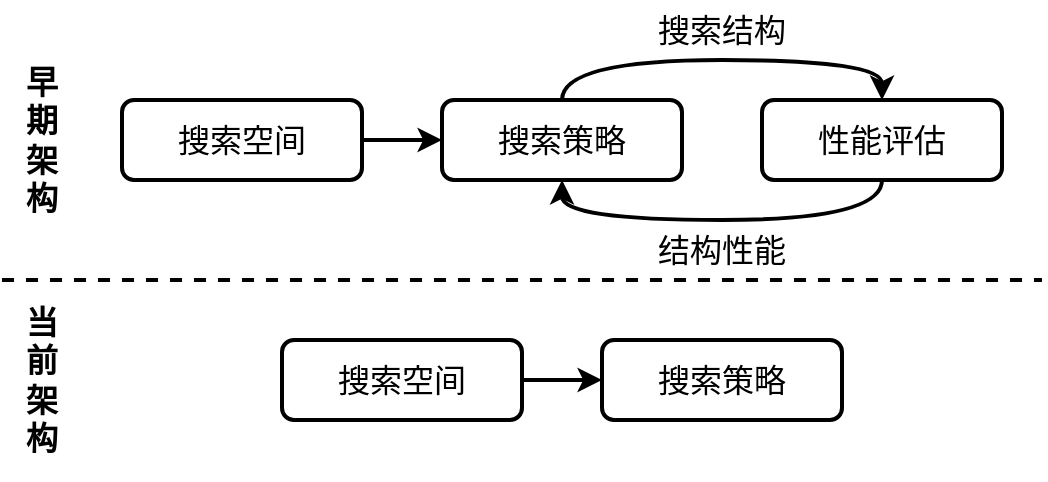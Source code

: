 <mxfile version="24.2.5" type="device">
  <diagram name="第 1 页" id="-igF9EWiKe5NhWIAdyq4">
    <mxGraphModel dx="2059" dy="1180" grid="1" gridSize="10" guides="1" tooltips="1" connect="1" arrows="1" fold="1" page="1" pageScale="1" pageWidth="827" pageHeight="1169" math="0" shadow="0">
      <root>
        <mxCell id="0" />
        <mxCell id="1" parent="0" />
        <mxCell id="iZlIE2iaRLnl1SZiPbrH-6" style="edgeStyle=none;rounded=0;orthogonalLoop=1;jettySize=auto;html=1;exitX=1;exitY=0.5;exitDx=0;exitDy=0;entryX=0;entryY=0.5;entryDx=0;entryDy=0;strokeWidth=2;" parent="1" source="iZlIE2iaRLnl1SZiPbrH-1" target="iZlIE2iaRLnl1SZiPbrH-3" edge="1">
          <mxGeometry relative="1" as="geometry" />
        </mxCell>
        <mxCell id="iZlIE2iaRLnl1SZiPbrH-1" value="&lt;font style=&quot;font-size: 16px;&quot;&gt;搜索空间&lt;/font&gt;" style="rounded=1;whiteSpace=wrap;html=1;strokeWidth=2;" parent="1" vertex="1">
          <mxGeometry x="60" y="50" width="120" height="40" as="geometry" />
        </mxCell>
        <mxCell id="iZlIE2iaRLnl1SZiPbrH-5" style="edgeStyle=orthogonalEdgeStyle;curved=1;rounded=0;orthogonalLoop=1;jettySize=auto;html=1;exitX=0.5;exitY=1;exitDx=0;exitDy=0;entryX=0.5;entryY=1;entryDx=0;entryDy=0;strokeWidth=2;" parent="1" source="iZlIE2iaRLnl1SZiPbrH-2" target="iZlIE2iaRLnl1SZiPbrH-3" edge="1">
          <mxGeometry relative="1" as="geometry" />
        </mxCell>
        <mxCell id="iZlIE2iaRLnl1SZiPbrH-2" value="&lt;font style=&quot;font-size: 16px;&quot;&gt;性能评估&lt;/font&gt;" style="rounded=1;whiteSpace=wrap;html=1;strokeWidth=2;" parent="1" vertex="1">
          <mxGeometry x="380" y="50" width="120" height="40" as="geometry" />
        </mxCell>
        <mxCell id="iZlIE2iaRLnl1SZiPbrH-4" style="edgeStyle=orthogonalEdgeStyle;curved=1;rounded=0;orthogonalLoop=1;jettySize=auto;html=1;exitX=0.5;exitY=0;exitDx=0;exitDy=0;entryX=0.5;entryY=0;entryDx=0;entryDy=0;strokeWidth=2;" parent="1" source="iZlIE2iaRLnl1SZiPbrH-3" target="iZlIE2iaRLnl1SZiPbrH-2" edge="1">
          <mxGeometry relative="1" as="geometry" />
        </mxCell>
        <mxCell id="iZlIE2iaRLnl1SZiPbrH-3" value="&lt;font style=&quot;font-size: 16px;&quot;&gt;搜索策略&lt;/font&gt;" style="rounded=1;whiteSpace=wrap;html=1;strokeWidth=2;" parent="1" vertex="1">
          <mxGeometry x="220" y="50" width="120" height="40" as="geometry" />
        </mxCell>
        <mxCell id="iZlIE2iaRLnl1SZiPbrH-14" style="edgeStyle=none;rounded=0;orthogonalLoop=1;jettySize=auto;html=1;exitX=1;exitY=0.5;exitDx=0;exitDy=0;entryX=0;entryY=0.5;entryDx=0;entryDy=0;strokeWidth=2;" parent="1" source="iZlIE2iaRLnl1SZiPbrH-7" target="iZlIE2iaRLnl1SZiPbrH-8" edge="1">
          <mxGeometry relative="1" as="geometry" />
        </mxCell>
        <mxCell id="iZlIE2iaRLnl1SZiPbrH-7" value="&lt;font style=&quot;font-size: 16px;&quot;&gt;搜索空间&lt;/font&gt;" style="rounded=1;whiteSpace=wrap;html=1;strokeWidth=2;" parent="1" vertex="1">
          <mxGeometry x="140" y="170" width="120" height="40" as="geometry" />
        </mxCell>
        <mxCell id="iZlIE2iaRLnl1SZiPbrH-8" value="&lt;font style=&quot;font-size: 16px;&quot;&gt;搜索策略&lt;/font&gt;" style="rounded=1;whiteSpace=wrap;html=1;strokeWidth=2;" parent="1" vertex="1">
          <mxGeometry x="300" y="170" width="120" height="40" as="geometry" />
        </mxCell>
        <mxCell id="iZlIE2iaRLnl1SZiPbrH-9" value="" style="endArrow=none;dashed=1;html=1;rounded=0;strokeWidth=2;" parent="1" edge="1">
          <mxGeometry width="50" height="50" relative="1" as="geometry">
            <mxPoint y="140" as="sourcePoint" />
            <mxPoint x="520" y="140" as="targetPoint" />
          </mxGeometry>
        </mxCell>
        <mxCell id="iZlIE2iaRLnl1SZiPbrH-10" value="搜索结构" style="text;html=1;align=center;verticalAlign=middle;whiteSpace=wrap;rounded=0;fontSize=16;strokeWidth=2;" parent="1" vertex="1">
          <mxGeometry x="300" width="120" height="30" as="geometry" />
        </mxCell>
        <mxCell id="iZlIE2iaRLnl1SZiPbrH-11" value="结构性能" style="text;html=1;align=center;verticalAlign=middle;whiteSpace=wrap;rounded=0;fontSize=16;strokeWidth=2;" parent="1" vertex="1">
          <mxGeometry x="300" y="110" width="120" height="30" as="geometry" />
        </mxCell>
        <mxCell id="iZlIE2iaRLnl1SZiPbrH-12" value="早&lt;div&gt;期&lt;/div&gt;&lt;div&gt;架&lt;/div&gt;&lt;div&gt;构&lt;/div&gt;" style="text;html=1;align=center;verticalAlign=middle;whiteSpace=wrap;rounded=0;fontSize=16;fontStyle=1" parent="1" vertex="1">
          <mxGeometry width="40" height="140" as="geometry" />
        </mxCell>
        <mxCell id="iZlIE2iaRLnl1SZiPbrH-13" value="当&lt;div&gt;前&lt;div&gt;&lt;div&gt;架&lt;/div&gt;&lt;div&gt;构&lt;/div&gt;&lt;/div&gt;&lt;/div&gt;" style="text;html=1;align=center;verticalAlign=middle;whiteSpace=wrap;rounded=0;fontSize=16;fontStyle=1" parent="1" vertex="1">
          <mxGeometry y="140" width="40" height="100" as="geometry" />
        </mxCell>
      </root>
    </mxGraphModel>
  </diagram>
</mxfile>
